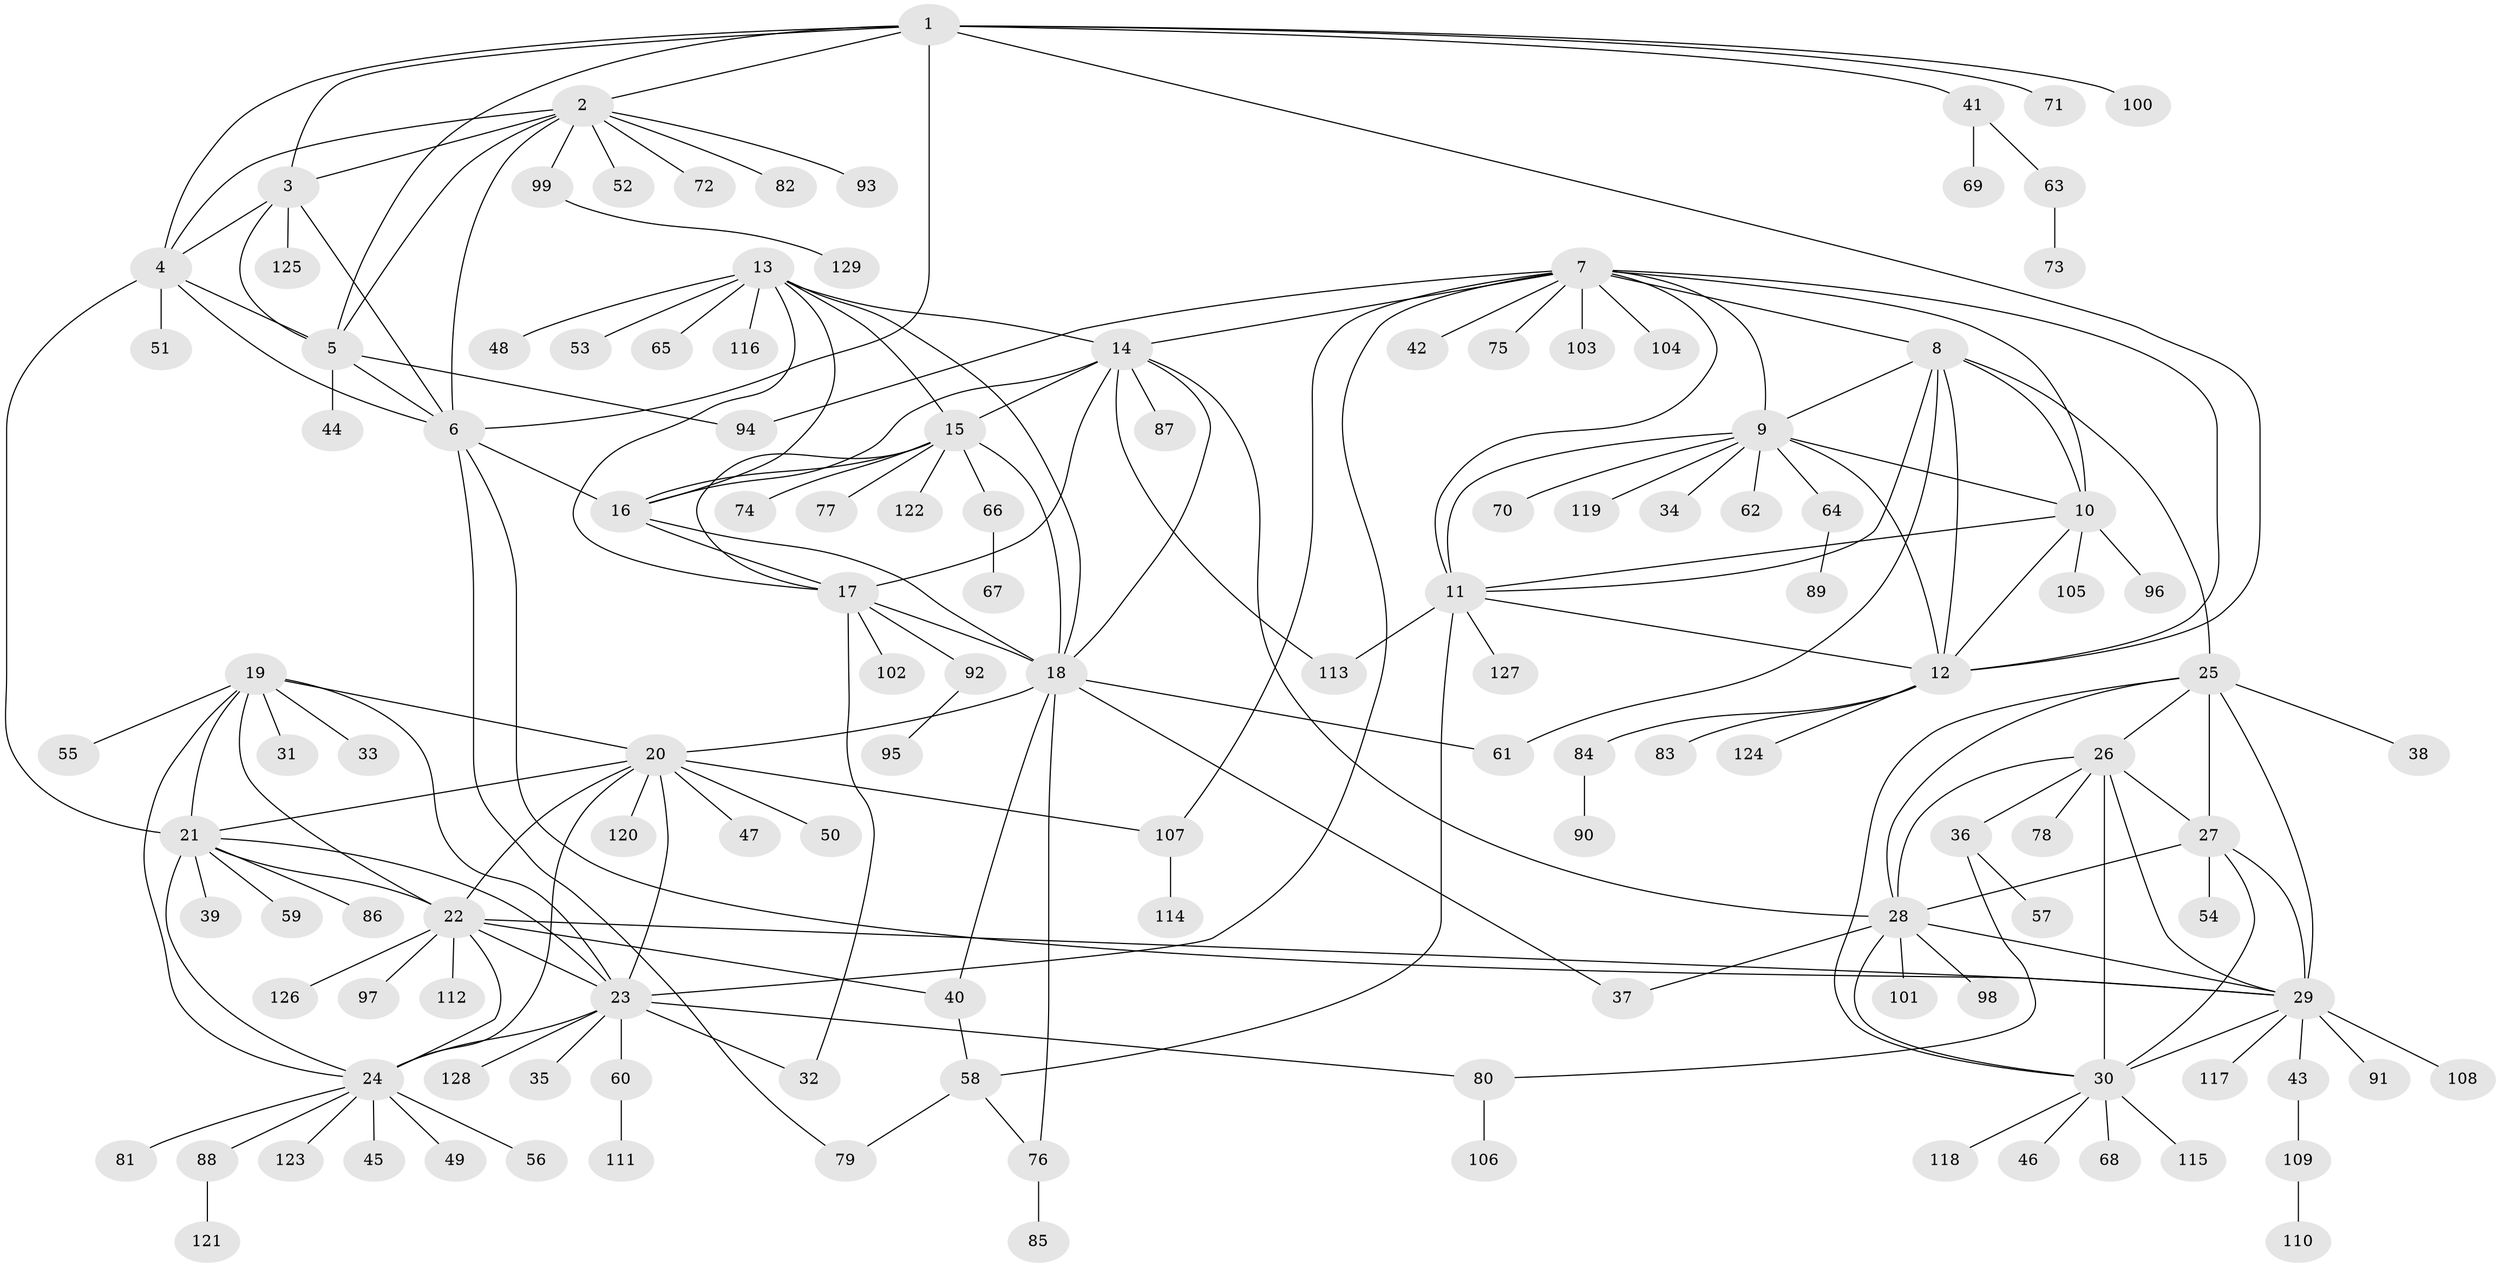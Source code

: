 // Generated by graph-tools (version 1.1) at 2025/26/03/09/25 03:26:44]
// undirected, 129 vertices, 195 edges
graph export_dot {
graph [start="1"]
  node [color=gray90,style=filled];
  1;
  2;
  3;
  4;
  5;
  6;
  7;
  8;
  9;
  10;
  11;
  12;
  13;
  14;
  15;
  16;
  17;
  18;
  19;
  20;
  21;
  22;
  23;
  24;
  25;
  26;
  27;
  28;
  29;
  30;
  31;
  32;
  33;
  34;
  35;
  36;
  37;
  38;
  39;
  40;
  41;
  42;
  43;
  44;
  45;
  46;
  47;
  48;
  49;
  50;
  51;
  52;
  53;
  54;
  55;
  56;
  57;
  58;
  59;
  60;
  61;
  62;
  63;
  64;
  65;
  66;
  67;
  68;
  69;
  70;
  71;
  72;
  73;
  74;
  75;
  76;
  77;
  78;
  79;
  80;
  81;
  82;
  83;
  84;
  85;
  86;
  87;
  88;
  89;
  90;
  91;
  92;
  93;
  94;
  95;
  96;
  97;
  98;
  99;
  100;
  101;
  102;
  103;
  104;
  105;
  106;
  107;
  108;
  109;
  110;
  111;
  112;
  113;
  114;
  115;
  116;
  117;
  118;
  119;
  120;
  121;
  122;
  123;
  124;
  125;
  126;
  127;
  128;
  129;
  1 -- 2;
  1 -- 3;
  1 -- 4;
  1 -- 5;
  1 -- 6;
  1 -- 12;
  1 -- 41;
  1 -- 71;
  1 -- 100;
  2 -- 3;
  2 -- 4;
  2 -- 5;
  2 -- 6;
  2 -- 52;
  2 -- 72;
  2 -- 82;
  2 -- 93;
  2 -- 99;
  3 -- 4;
  3 -- 5;
  3 -- 6;
  3 -- 125;
  4 -- 5;
  4 -- 6;
  4 -- 21;
  4 -- 51;
  5 -- 6;
  5 -- 44;
  5 -- 94;
  6 -- 16;
  6 -- 29;
  6 -- 79;
  7 -- 8;
  7 -- 9;
  7 -- 10;
  7 -- 11;
  7 -- 12;
  7 -- 14;
  7 -- 23;
  7 -- 42;
  7 -- 75;
  7 -- 94;
  7 -- 103;
  7 -- 104;
  7 -- 107;
  8 -- 9;
  8 -- 10;
  8 -- 11;
  8 -- 12;
  8 -- 25;
  8 -- 61;
  9 -- 10;
  9 -- 11;
  9 -- 12;
  9 -- 34;
  9 -- 62;
  9 -- 64;
  9 -- 70;
  9 -- 119;
  10 -- 11;
  10 -- 12;
  10 -- 96;
  10 -- 105;
  11 -- 12;
  11 -- 58;
  11 -- 113;
  11 -- 127;
  12 -- 83;
  12 -- 84;
  12 -- 124;
  13 -- 14;
  13 -- 15;
  13 -- 16;
  13 -- 17;
  13 -- 18;
  13 -- 48;
  13 -- 53;
  13 -- 65;
  13 -- 116;
  14 -- 15;
  14 -- 16;
  14 -- 17;
  14 -- 18;
  14 -- 28;
  14 -- 87;
  14 -- 113;
  15 -- 16;
  15 -- 17;
  15 -- 18;
  15 -- 66;
  15 -- 74;
  15 -- 77;
  15 -- 122;
  16 -- 17;
  16 -- 18;
  17 -- 18;
  17 -- 32;
  17 -- 92;
  17 -- 102;
  18 -- 20;
  18 -- 37;
  18 -- 40;
  18 -- 61;
  18 -- 76;
  19 -- 20;
  19 -- 21;
  19 -- 22;
  19 -- 23;
  19 -- 24;
  19 -- 31;
  19 -- 33;
  19 -- 55;
  20 -- 21;
  20 -- 22;
  20 -- 23;
  20 -- 24;
  20 -- 47;
  20 -- 50;
  20 -- 107;
  20 -- 120;
  21 -- 22;
  21 -- 23;
  21 -- 24;
  21 -- 39;
  21 -- 59;
  21 -- 86;
  22 -- 23;
  22 -- 24;
  22 -- 29;
  22 -- 40;
  22 -- 97;
  22 -- 112;
  22 -- 126;
  23 -- 24;
  23 -- 32;
  23 -- 35;
  23 -- 60;
  23 -- 80;
  23 -- 128;
  24 -- 45;
  24 -- 49;
  24 -- 56;
  24 -- 81;
  24 -- 88;
  24 -- 123;
  25 -- 26;
  25 -- 27;
  25 -- 28;
  25 -- 29;
  25 -- 30;
  25 -- 38;
  26 -- 27;
  26 -- 28;
  26 -- 29;
  26 -- 30;
  26 -- 36;
  26 -- 78;
  27 -- 28;
  27 -- 29;
  27 -- 30;
  27 -- 54;
  28 -- 29;
  28 -- 30;
  28 -- 37;
  28 -- 98;
  28 -- 101;
  29 -- 30;
  29 -- 43;
  29 -- 91;
  29 -- 108;
  29 -- 117;
  30 -- 46;
  30 -- 68;
  30 -- 115;
  30 -- 118;
  36 -- 57;
  36 -- 80;
  40 -- 58;
  41 -- 63;
  41 -- 69;
  43 -- 109;
  58 -- 76;
  58 -- 79;
  60 -- 111;
  63 -- 73;
  64 -- 89;
  66 -- 67;
  76 -- 85;
  80 -- 106;
  84 -- 90;
  88 -- 121;
  92 -- 95;
  99 -- 129;
  107 -- 114;
  109 -- 110;
}

